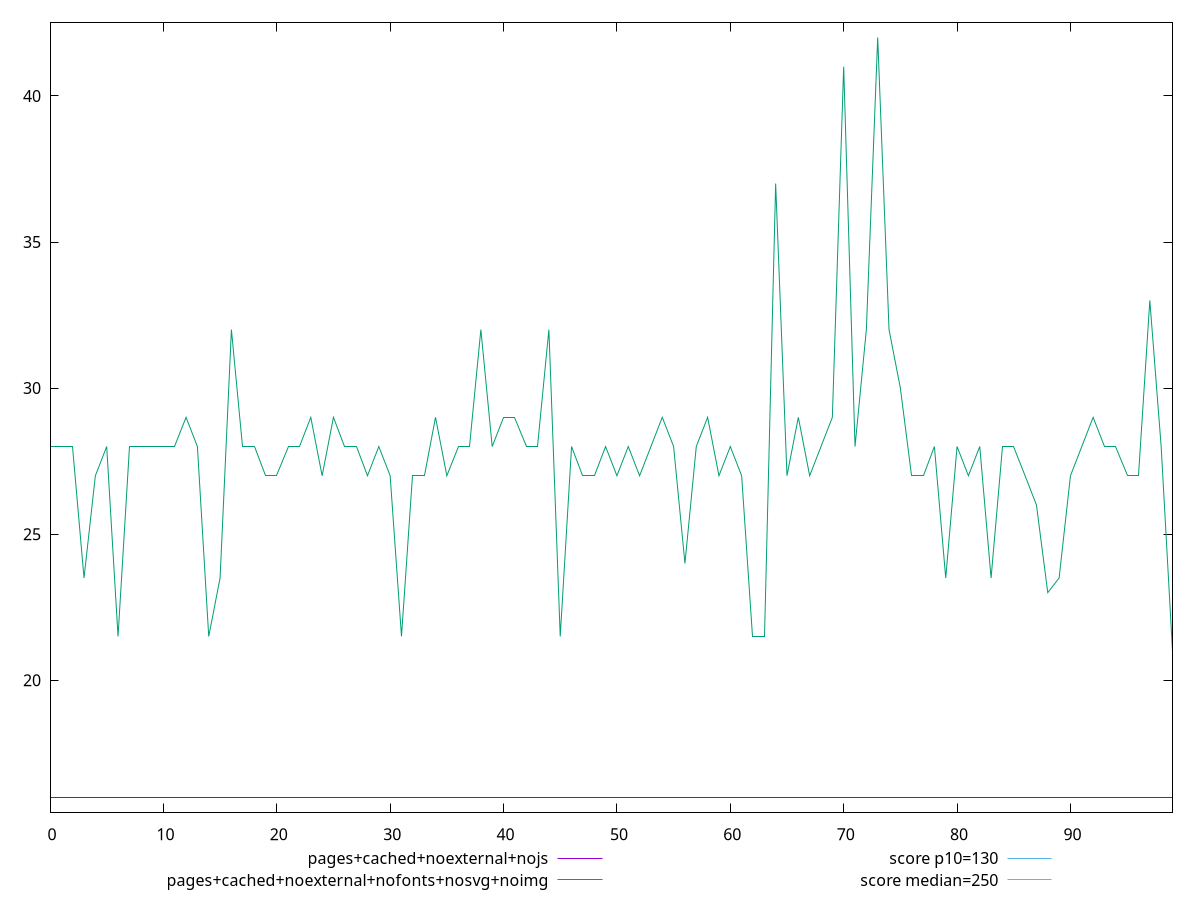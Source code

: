 reset

$pagesCachedNoexternalNojs <<EOF
0 16
1 16
2 16
3 16
4 16
5 16
6 16
7 16
8 16
9 16
10 16
11 16
12 16
13 16
14 16
15 16
16 16
17 16
18 16
19 16
20 16
21 16
22 16
23 16
24 16
25 16
26 16
27 16
28 16
29 16
30 16
31 16
32 16
33 16
34 16
35 16
36 16
37 16
38 16
39 16
40 16
41 16
42 16
43 16
44 16
45 16
46 16
47 16
48 16
49 16
50 16
51 16
52 16
53 16
54 16
55 16
56 16
57 16
58 16
59 16
60 16
61 16
62 16
63 16
64 16
65 16
66 16
67 16
68 16
69 16
70 16
71 16
72 16
73 16
74 16
75 16
76 16
77 16
78 16
79 16
80 16
81 16
82 16
83 16
84 16
85 16
86 16
87 16
88 16
89 16
90 16
91 16
92 16
93 16
94 16
95 16
96 16
97 16
98 16
99 16
EOF

$pagesCachedNoexternalNofontsNosvgNoimg <<EOF
0 28
1 28
2 28
3 23.5
4 27
5 28
6 21.5
7 28
8 28
9 28
10 28
11 28
12 29
13 28
14 21.5
15 23.5
16 32
17 28
18 28
19 27
20 27
21 28
22 28
23 29
24 27
25 29
26 28
27 28
28 27
29 28
30 27
31 21.5
32 27
33 27
34 29
35 27
36 28
37 28
38 32
39 28
40 29
41 29
42 28
43 28
44 32
45 21.5
46 28
47 27
48 27
49 28
50 27
51 28
52 27
53 28
54 29
55 28
56 24
57 28
58 29
59 27
60 28
61 27
62 21.5
63 21.5
64 37
65 27
66 29
67 27
68 28
69 29
70 41
71 28
72 32
73 42
74 32
75 30
76 27
77 27
78 28
79 23.5
80 28
81 27
82 28
83 23.5
84 28
85 28
86 27
87 26
88 23
89 23.5
90 27
91 28
92 29
93 28
94 28
95 27
96 27
97 33
98 28
99 21
EOF

set key outside below
set xrange [0:99]
set yrange [15.48:42.52]
set terminal svg size 640, 500 enhanced background rgb 'white'
set output "report_00007_2020-12-11T15:55:29.892Z/max-potential-fid/comparison/line/10_vs_11.svg"

plot $pagesCachedNoexternalNojs title "pages+cached+noexternal+nojs" with line, \
     $pagesCachedNoexternalNofontsNosvgNoimg title "pages+cached+noexternal+nofonts+nosvg+noimg" with line, \
     130 title "score p10=130", \
     250 title "score median=250"

reset
